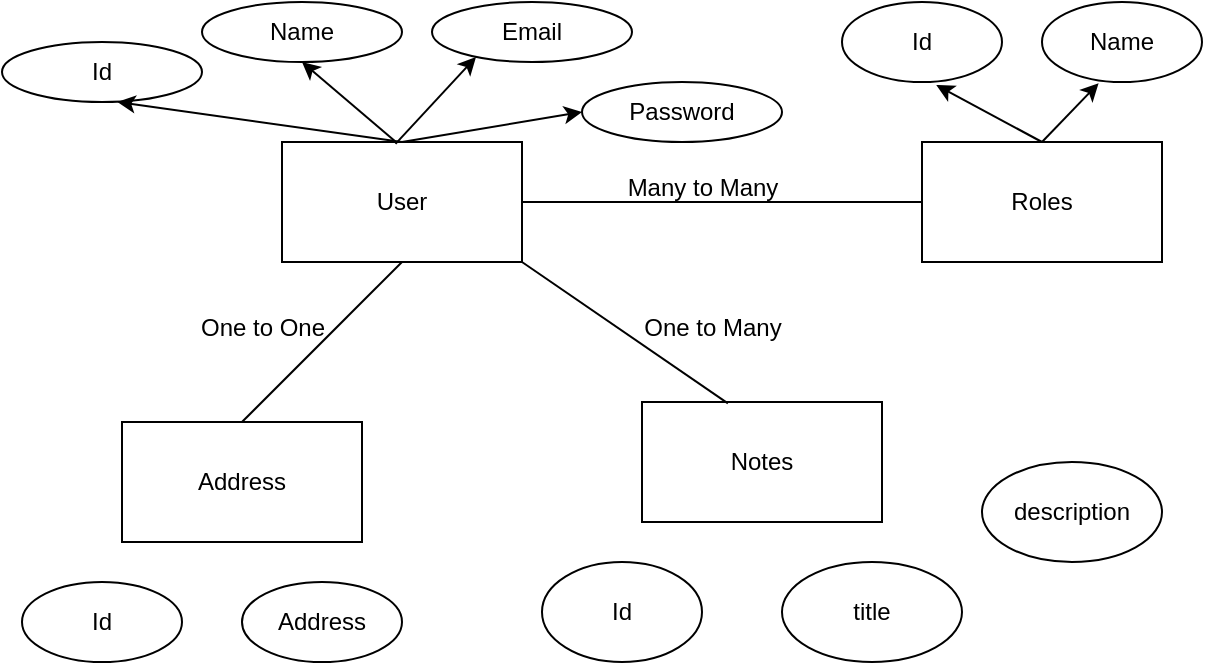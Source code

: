 <mxfile version="27.0.5">
  <diagram name="Page-1" id="DDnGCF7PdO7vmQdzqRvx">
    <mxGraphModel dx="705" dy="411" grid="1" gridSize="10" guides="1" tooltips="1" connect="1" arrows="1" fold="1" page="1" pageScale="1" pageWidth="850" pageHeight="1100" math="0" shadow="0">
      <root>
        <mxCell id="0" />
        <mxCell id="1" parent="0" />
        <mxCell id="4dyO7UHRYcBwkXbwsl8L-6" value="User" style="rounded=0;whiteSpace=wrap;html=1;" vertex="1" parent="1">
          <mxGeometry x="350" y="170" width="120" height="60" as="geometry" />
        </mxCell>
        <mxCell id="4dyO7UHRYcBwkXbwsl8L-7" value="Id" style="ellipse;whiteSpace=wrap;html=1;" vertex="1" parent="1">
          <mxGeometry x="210" y="120" width="100" height="30" as="geometry" />
        </mxCell>
        <mxCell id="4dyO7UHRYcBwkXbwsl8L-8" value="Name" style="ellipse;whiteSpace=wrap;html=1;" vertex="1" parent="1">
          <mxGeometry x="310" y="100" width="100" height="30" as="geometry" />
        </mxCell>
        <mxCell id="4dyO7UHRYcBwkXbwsl8L-9" value="Email" style="ellipse;whiteSpace=wrap;html=1;" vertex="1" parent="1">
          <mxGeometry x="425" y="100" width="100" height="30" as="geometry" />
        </mxCell>
        <mxCell id="4dyO7UHRYcBwkXbwsl8L-10" value="Password" style="ellipse;whiteSpace=wrap;html=1;" vertex="1" parent="1">
          <mxGeometry x="500" y="140" width="100" height="30" as="geometry" />
        </mxCell>
        <mxCell id="4dyO7UHRYcBwkXbwsl8L-11" value="" style="endArrow=classic;html=1;rounded=0;entryX=0.577;entryY=0.998;entryDx=0;entryDy=0;entryPerimeter=0;" edge="1" parent="1" target="4dyO7UHRYcBwkXbwsl8L-7">
          <mxGeometry width="50" height="50" relative="1" as="geometry">
            <mxPoint x="410" y="170" as="sourcePoint" />
            <mxPoint x="440" y="180" as="targetPoint" />
          </mxGeometry>
        </mxCell>
        <mxCell id="4dyO7UHRYcBwkXbwsl8L-12" value="" style="endArrow=classic;html=1;rounded=0;entryX=0.22;entryY=0.917;entryDx=0;entryDy=0;entryPerimeter=0;exitX=0.473;exitY=0.016;exitDx=0;exitDy=0;exitPerimeter=0;" edge="1" parent="1" source="4dyO7UHRYcBwkXbwsl8L-6" target="4dyO7UHRYcBwkXbwsl8L-9">
          <mxGeometry width="50" height="50" relative="1" as="geometry">
            <mxPoint x="451" y="180" as="sourcePoint" />
            <mxPoint x="369" y="130" as="targetPoint" />
          </mxGeometry>
        </mxCell>
        <mxCell id="4dyO7UHRYcBwkXbwsl8L-15" value="" style="endArrow=classic;html=1;rounded=0;entryX=0.5;entryY=1;entryDx=0;entryDy=0;exitX=0.47;exitY=-0.008;exitDx=0;exitDy=0;exitPerimeter=0;" edge="1" parent="1" source="4dyO7UHRYcBwkXbwsl8L-6" target="4dyO7UHRYcBwkXbwsl8L-8">
          <mxGeometry width="50" height="50" relative="1" as="geometry">
            <mxPoint x="417" y="181" as="sourcePoint" />
            <mxPoint x="457" y="138" as="targetPoint" />
          </mxGeometry>
        </mxCell>
        <mxCell id="4dyO7UHRYcBwkXbwsl8L-16" value="" style="endArrow=classic;html=1;rounded=0;entryX=0;entryY=0.5;entryDx=0;entryDy=0;exitX=0.5;exitY=0;exitDx=0;exitDy=0;" edge="1" parent="1" source="4dyO7UHRYcBwkXbwsl8L-6" target="4dyO7UHRYcBwkXbwsl8L-10">
          <mxGeometry width="50" height="50" relative="1" as="geometry">
            <mxPoint x="416" y="180" as="sourcePoint" />
            <mxPoint x="370" y="140" as="targetPoint" />
          </mxGeometry>
        </mxCell>
        <mxCell id="4dyO7UHRYcBwkXbwsl8L-17" value="Roles" style="rounded=0;whiteSpace=wrap;html=1;" vertex="1" parent="1">
          <mxGeometry x="670" y="170" width="120" height="60" as="geometry" />
        </mxCell>
        <mxCell id="4dyO7UHRYcBwkXbwsl8L-18" value="Id" style="ellipse;whiteSpace=wrap;html=1;" vertex="1" parent="1">
          <mxGeometry x="630" y="100" width="80" height="40" as="geometry" />
        </mxCell>
        <mxCell id="4dyO7UHRYcBwkXbwsl8L-19" value="Name" style="ellipse;whiteSpace=wrap;html=1;" vertex="1" parent="1">
          <mxGeometry x="730" y="100" width="80" height="40" as="geometry" />
        </mxCell>
        <mxCell id="4dyO7UHRYcBwkXbwsl8L-20" value="" style="endArrow=classic;html=1;rounded=0;exitX=0.5;exitY=0;exitDx=0;exitDy=0;entryX=0.589;entryY=1.038;entryDx=0;entryDy=0;entryPerimeter=0;" edge="1" parent="1" source="4dyO7UHRYcBwkXbwsl8L-17" target="4dyO7UHRYcBwkXbwsl8L-18">
          <mxGeometry width="50" height="50" relative="1" as="geometry">
            <mxPoint x="700" y="230" as="sourcePoint" />
            <mxPoint x="750" y="180" as="targetPoint" />
          </mxGeometry>
        </mxCell>
        <mxCell id="4dyO7UHRYcBwkXbwsl8L-22" value="" style="endArrow=classic;html=1;rounded=0;exitX=0.5;exitY=0;exitDx=0;exitDy=0;entryX=0.354;entryY=1.015;entryDx=0;entryDy=0;entryPerimeter=0;" edge="1" parent="1" source="4dyO7UHRYcBwkXbwsl8L-17" target="4dyO7UHRYcBwkXbwsl8L-19">
          <mxGeometry width="50" height="50" relative="1" as="geometry">
            <mxPoint x="740" y="180" as="sourcePoint" />
            <mxPoint x="687" y="152" as="targetPoint" />
          </mxGeometry>
        </mxCell>
        <mxCell id="4dyO7UHRYcBwkXbwsl8L-23" value="" style="endArrow=none;html=1;rounded=0;exitX=1;exitY=0.5;exitDx=0;exitDy=0;entryX=0;entryY=0.5;entryDx=0;entryDy=0;" edge="1" parent="1" source="4dyO7UHRYcBwkXbwsl8L-6" target="4dyO7UHRYcBwkXbwsl8L-17">
          <mxGeometry width="50" height="50" relative="1" as="geometry">
            <mxPoint x="590" y="230" as="sourcePoint" />
            <mxPoint x="640" y="180" as="targetPoint" />
          </mxGeometry>
        </mxCell>
        <mxCell id="4dyO7UHRYcBwkXbwsl8L-24" value="Many to Many" style="text;html=1;align=center;verticalAlign=middle;resizable=0;points=[];autosize=1;strokeColor=none;fillColor=none;" vertex="1" parent="1">
          <mxGeometry x="510" y="178" width="100" height="30" as="geometry" />
        </mxCell>
        <mxCell id="4dyO7UHRYcBwkXbwsl8L-25" value="Address" style="rounded=0;whiteSpace=wrap;html=1;" vertex="1" parent="1">
          <mxGeometry x="270" y="310" width="120" height="60" as="geometry" />
        </mxCell>
        <mxCell id="4dyO7UHRYcBwkXbwsl8L-26" value="Id" style="ellipse;whiteSpace=wrap;html=1;" vertex="1" parent="1">
          <mxGeometry x="220" y="390" width="80" height="40" as="geometry" />
        </mxCell>
        <mxCell id="4dyO7UHRYcBwkXbwsl8L-27" value="Address" style="ellipse;whiteSpace=wrap;html=1;" vertex="1" parent="1">
          <mxGeometry x="330" y="390" width="80" height="40" as="geometry" />
        </mxCell>
        <mxCell id="4dyO7UHRYcBwkXbwsl8L-28" value="" style="endArrow=none;html=1;rounded=0;exitX=0.5;exitY=0;exitDx=0;exitDy=0;entryX=0.5;entryY=1;entryDx=0;entryDy=0;" edge="1" parent="1" source="4dyO7UHRYcBwkXbwsl8L-25" target="4dyO7UHRYcBwkXbwsl8L-6">
          <mxGeometry width="50" height="50" relative="1" as="geometry">
            <mxPoint x="400" y="290" as="sourcePoint" />
            <mxPoint x="450" y="240" as="targetPoint" />
          </mxGeometry>
        </mxCell>
        <mxCell id="4dyO7UHRYcBwkXbwsl8L-29" value="One to One" style="text;html=1;align=center;verticalAlign=middle;resizable=0;points=[];autosize=1;strokeColor=none;fillColor=none;" vertex="1" parent="1">
          <mxGeometry x="295" y="248" width="90" height="30" as="geometry" />
        </mxCell>
        <mxCell id="4dyO7UHRYcBwkXbwsl8L-31" value="Notes" style="rounded=0;whiteSpace=wrap;html=1;" vertex="1" parent="1">
          <mxGeometry x="530" y="300" width="120" height="60" as="geometry" />
        </mxCell>
        <mxCell id="4dyO7UHRYcBwkXbwsl8L-32" value="Id" style="ellipse;whiteSpace=wrap;html=1;" vertex="1" parent="1">
          <mxGeometry x="480" y="380" width="80" height="50" as="geometry" />
        </mxCell>
        <mxCell id="4dyO7UHRYcBwkXbwsl8L-33" value="title" style="ellipse;whiteSpace=wrap;html=1;" vertex="1" parent="1">
          <mxGeometry x="600" y="380" width="90" height="50" as="geometry" />
        </mxCell>
        <mxCell id="4dyO7UHRYcBwkXbwsl8L-34" value="description" style="ellipse;whiteSpace=wrap;html=1;" vertex="1" parent="1">
          <mxGeometry x="700" y="330" width="90" height="50" as="geometry" />
        </mxCell>
        <mxCell id="4dyO7UHRYcBwkXbwsl8L-35" value="" style="endArrow=none;html=1;rounded=0;entryX=0.358;entryY=0.012;entryDx=0;entryDy=0;entryPerimeter=0;" edge="1" parent="1" target="4dyO7UHRYcBwkXbwsl8L-31">
          <mxGeometry width="50" height="50" relative="1" as="geometry">
            <mxPoint x="470" y="230" as="sourcePoint" />
            <mxPoint x="620" y="240" as="targetPoint" />
          </mxGeometry>
        </mxCell>
        <mxCell id="4dyO7UHRYcBwkXbwsl8L-36" value="One to Many" style="text;html=1;align=center;verticalAlign=middle;resizable=0;points=[];autosize=1;strokeColor=none;fillColor=none;" vertex="1" parent="1">
          <mxGeometry x="520" y="248" width="90" height="30" as="geometry" />
        </mxCell>
      </root>
    </mxGraphModel>
  </diagram>
</mxfile>
